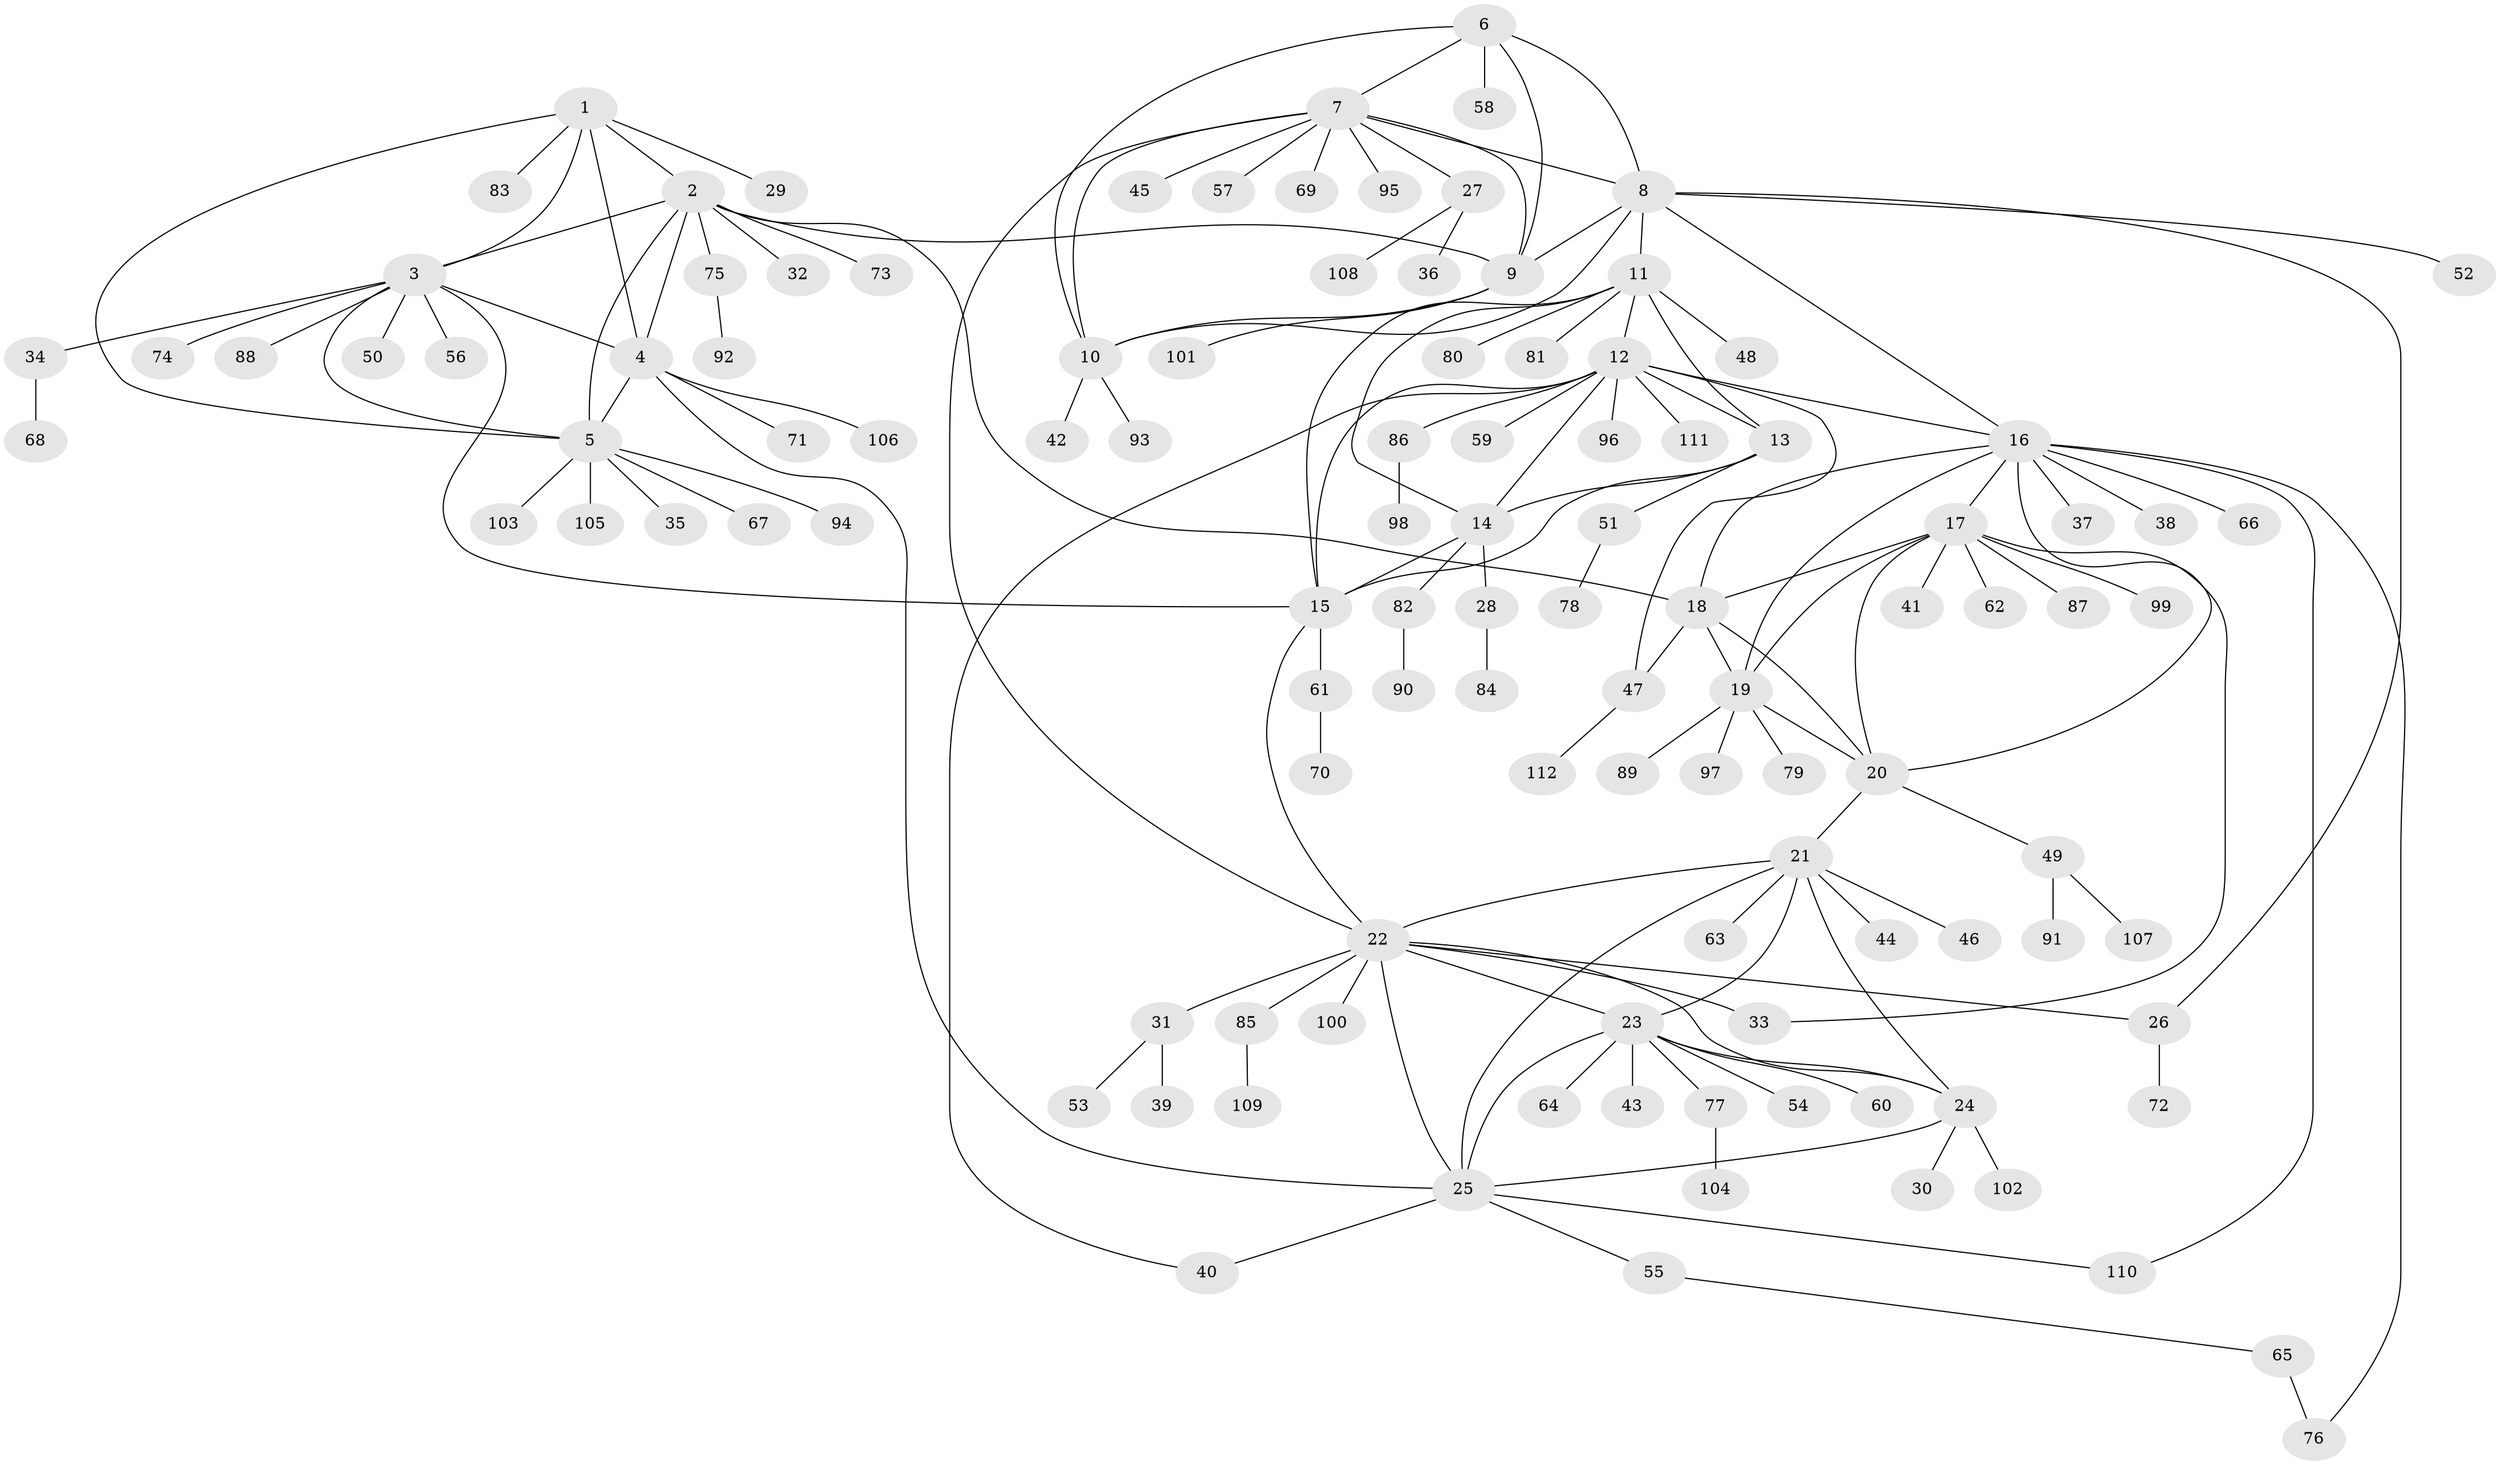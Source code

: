 // coarse degree distribution, {10: 0.030303030303030304, 4: 0.09090909090909091, 19: 0.030303030303030304, 9: 0.030303030303030304, 2: 0.06060606060606061, 6: 0.030303030303030304, 1: 0.7272727272727273}
// Generated by graph-tools (version 1.1) at 2025/19/03/04/25 18:19:44]
// undirected, 112 vertices, 153 edges
graph export_dot {
graph [start="1"]
  node [color=gray90,style=filled];
  1;
  2;
  3;
  4;
  5;
  6;
  7;
  8;
  9;
  10;
  11;
  12;
  13;
  14;
  15;
  16;
  17;
  18;
  19;
  20;
  21;
  22;
  23;
  24;
  25;
  26;
  27;
  28;
  29;
  30;
  31;
  32;
  33;
  34;
  35;
  36;
  37;
  38;
  39;
  40;
  41;
  42;
  43;
  44;
  45;
  46;
  47;
  48;
  49;
  50;
  51;
  52;
  53;
  54;
  55;
  56;
  57;
  58;
  59;
  60;
  61;
  62;
  63;
  64;
  65;
  66;
  67;
  68;
  69;
  70;
  71;
  72;
  73;
  74;
  75;
  76;
  77;
  78;
  79;
  80;
  81;
  82;
  83;
  84;
  85;
  86;
  87;
  88;
  89;
  90;
  91;
  92;
  93;
  94;
  95;
  96;
  97;
  98;
  99;
  100;
  101;
  102;
  103;
  104;
  105;
  106;
  107;
  108;
  109;
  110;
  111;
  112;
  1 -- 2;
  1 -- 3;
  1 -- 4;
  1 -- 5;
  1 -- 29;
  1 -- 83;
  2 -- 3;
  2 -- 4;
  2 -- 5;
  2 -- 9;
  2 -- 18;
  2 -- 32;
  2 -- 73;
  2 -- 75;
  3 -- 4;
  3 -- 5;
  3 -- 15;
  3 -- 34;
  3 -- 50;
  3 -- 56;
  3 -- 74;
  3 -- 88;
  4 -- 5;
  4 -- 25;
  4 -- 71;
  4 -- 106;
  5 -- 35;
  5 -- 67;
  5 -- 94;
  5 -- 103;
  5 -- 105;
  6 -- 7;
  6 -- 8;
  6 -- 9;
  6 -- 10;
  6 -- 58;
  7 -- 8;
  7 -- 9;
  7 -- 10;
  7 -- 22;
  7 -- 27;
  7 -- 45;
  7 -- 57;
  7 -- 69;
  7 -- 95;
  8 -- 9;
  8 -- 10;
  8 -- 11;
  8 -- 16;
  8 -- 26;
  8 -- 52;
  9 -- 10;
  9 -- 101;
  10 -- 42;
  10 -- 93;
  11 -- 12;
  11 -- 13;
  11 -- 14;
  11 -- 15;
  11 -- 48;
  11 -- 80;
  11 -- 81;
  12 -- 13;
  12 -- 14;
  12 -- 15;
  12 -- 16;
  12 -- 40;
  12 -- 47;
  12 -- 59;
  12 -- 86;
  12 -- 96;
  12 -- 111;
  13 -- 14;
  13 -- 15;
  13 -- 51;
  14 -- 15;
  14 -- 28;
  14 -- 82;
  15 -- 22;
  15 -- 61;
  16 -- 17;
  16 -- 18;
  16 -- 19;
  16 -- 20;
  16 -- 37;
  16 -- 38;
  16 -- 66;
  16 -- 76;
  16 -- 110;
  17 -- 18;
  17 -- 19;
  17 -- 20;
  17 -- 33;
  17 -- 41;
  17 -- 62;
  17 -- 87;
  17 -- 99;
  18 -- 19;
  18 -- 20;
  18 -- 47;
  19 -- 20;
  19 -- 79;
  19 -- 89;
  19 -- 97;
  20 -- 21;
  20 -- 49;
  21 -- 22;
  21 -- 23;
  21 -- 24;
  21 -- 25;
  21 -- 44;
  21 -- 46;
  21 -- 63;
  22 -- 23;
  22 -- 24;
  22 -- 25;
  22 -- 26;
  22 -- 31;
  22 -- 33;
  22 -- 85;
  22 -- 100;
  23 -- 24;
  23 -- 25;
  23 -- 43;
  23 -- 54;
  23 -- 60;
  23 -- 64;
  23 -- 77;
  24 -- 25;
  24 -- 30;
  24 -- 102;
  25 -- 40;
  25 -- 55;
  25 -- 110;
  26 -- 72;
  27 -- 36;
  27 -- 108;
  28 -- 84;
  31 -- 39;
  31 -- 53;
  34 -- 68;
  47 -- 112;
  49 -- 91;
  49 -- 107;
  51 -- 78;
  55 -- 65;
  61 -- 70;
  65 -- 76;
  75 -- 92;
  77 -- 104;
  82 -- 90;
  85 -- 109;
  86 -- 98;
}
